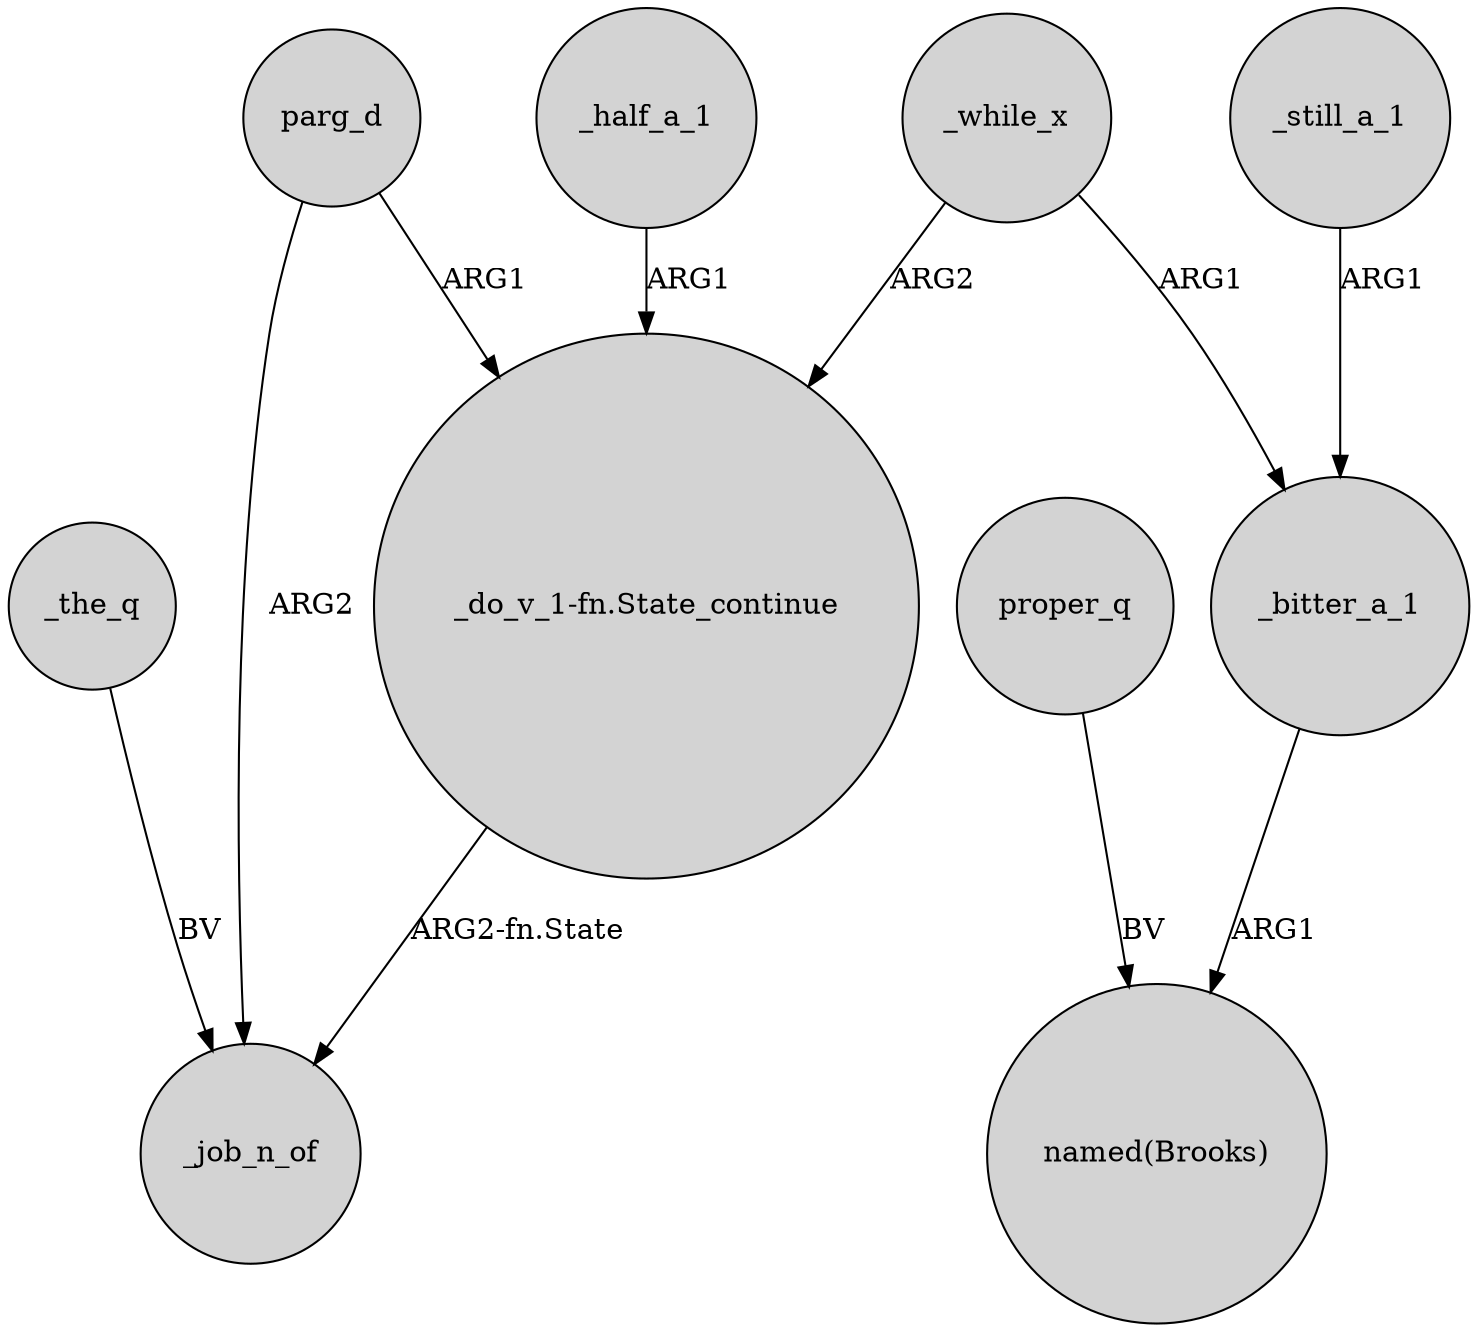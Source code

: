 digraph {
	node [shape=circle style=filled]
	_the_q -> _job_n_of [label=BV]
	_while_x -> _bitter_a_1 [label=ARG1]
	_half_a_1 -> "_do_v_1-fn.State_continue" [label=ARG1]
	proper_q -> "named(Brooks)" [label=BV]
	"_do_v_1-fn.State_continue" -> _job_n_of [label="ARG2-fn.State"]
	parg_d -> _job_n_of [label=ARG2]
	_while_x -> "_do_v_1-fn.State_continue" [label=ARG2]
	_still_a_1 -> _bitter_a_1 [label=ARG1]
	_bitter_a_1 -> "named(Brooks)" [label=ARG1]
	parg_d -> "_do_v_1-fn.State_continue" [label=ARG1]
}
